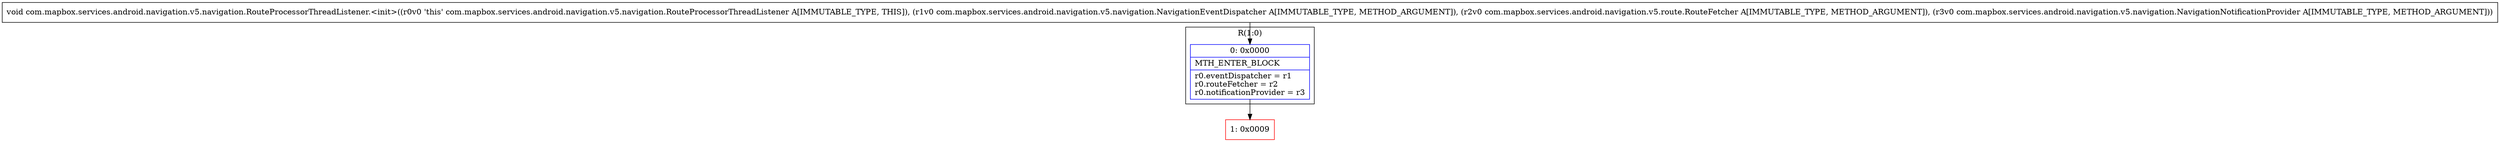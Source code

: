 digraph "CFG forcom.mapbox.services.android.navigation.v5.navigation.RouteProcessorThreadListener.\<init\>(Lcom\/mapbox\/services\/android\/navigation\/v5\/navigation\/NavigationEventDispatcher;Lcom\/mapbox\/services\/android\/navigation\/v5\/route\/RouteFetcher;Lcom\/mapbox\/services\/android\/navigation\/v5\/navigation\/NavigationNotificationProvider;)V" {
subgraph cluster_Region_106648540 {
label = "R(1:0)";
node [shape=record,color=blue];
Node_0 [shape=record,label="{0\:\ 0x0000|MTH_ENTER_BLOCK\l|r0.eventDispatcher = r1\lr0.routeFetcher = r2\lr0.notificationProvider = r3\l}"];
}
Node_1 [shape=record,color=red,label="{1\:\ 0x0009}"];
MethodNode[shape=record,label="{void com.mapbox.services.android.navigation.v5.navigation.RouteProcessorThreadListener.\<init\>((r0v0 'this' com.mapbox.services.android.navigation.v5.navigation.RouteProcessorThreadListener A[IMMUTABLE_TYPE, THIS]), (r1v0 com.mapbox.services.android.navigation.v5.navigation.NavigationEventDispatcher A[IMMUTABLE_TYPE, METHOD_ARGUMENT]), (r2v0 com.mapbox.services.android.navigation.v5.route.RouteFetcher A[IMMUTABLE_TYPE, METHOD_ARGUMENT]), (r3v0 com.mapbox.services.android.navigation.v5.navigation.NavigationNotificationProvider A[IMMUTABLE_TYPE, METHOD_ARGUMENT])) }"];
MethodNode -> Node_0;
Node_0 -> Node_1;
}

